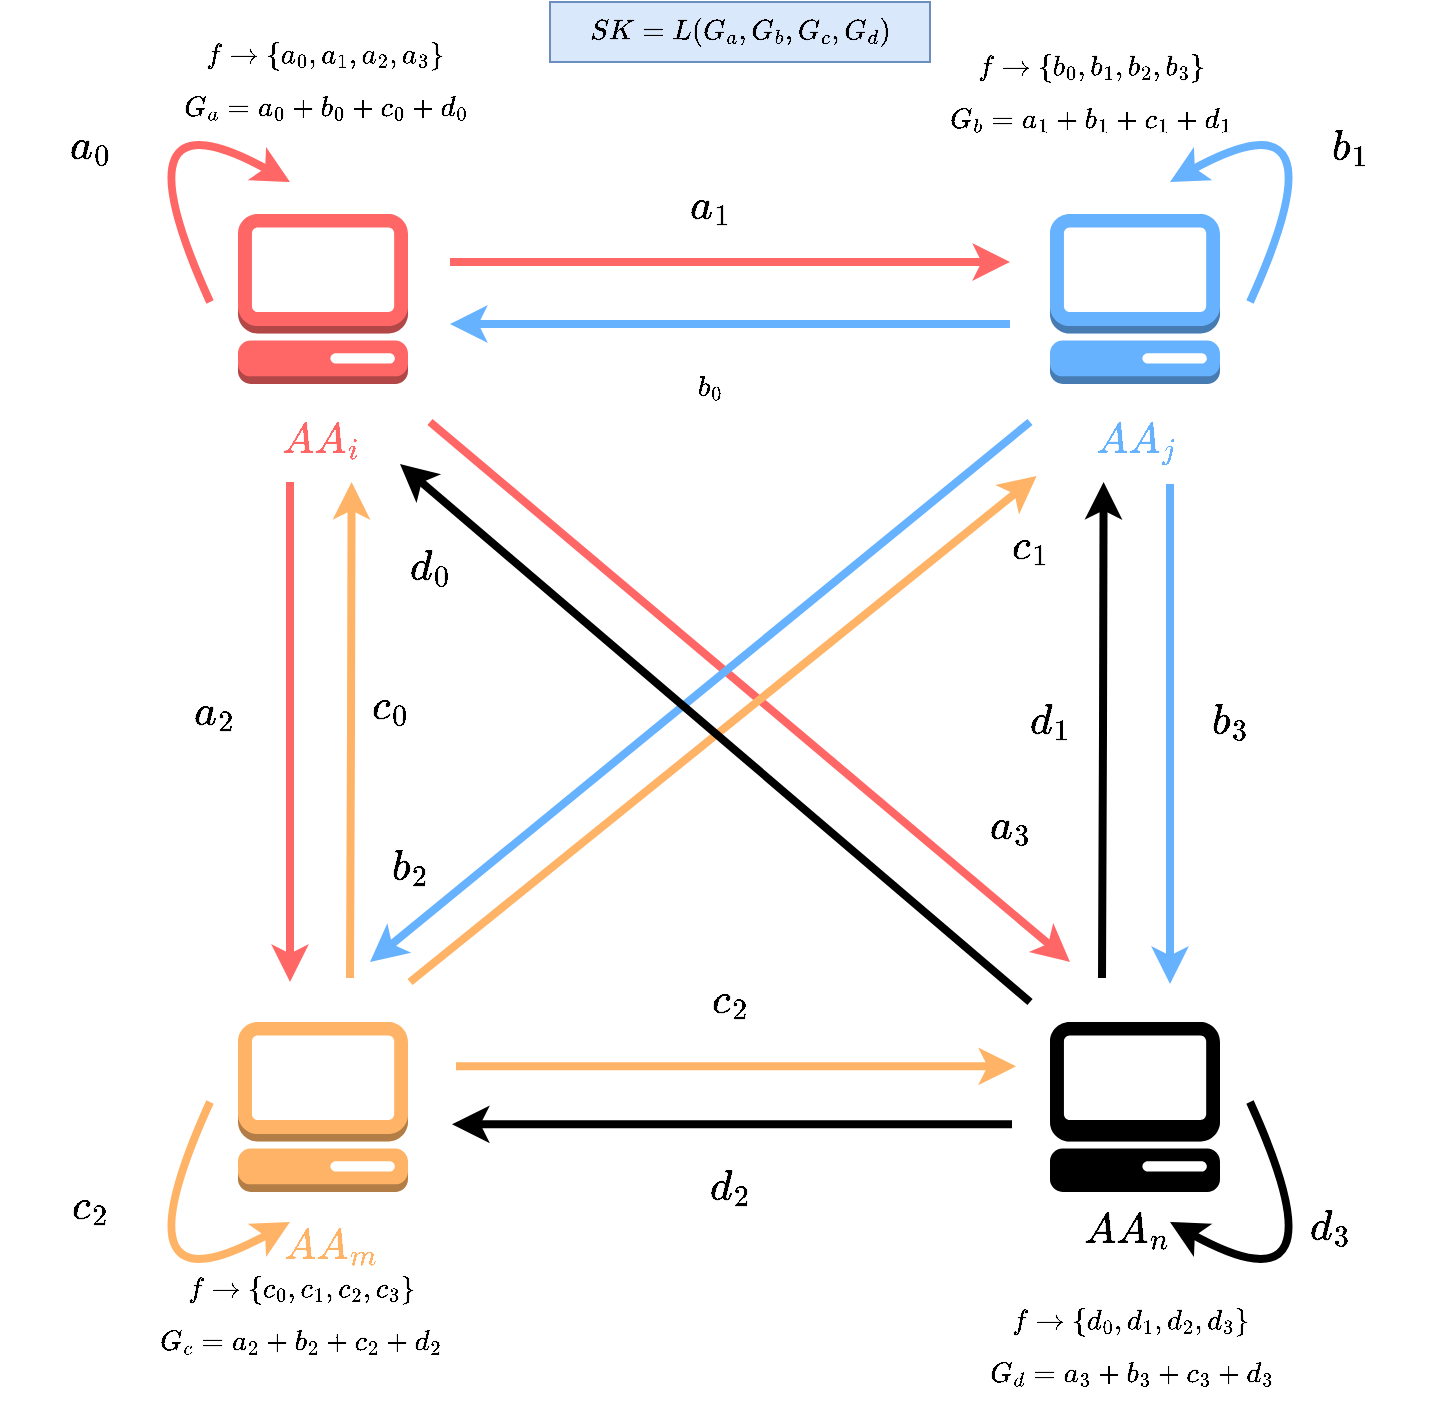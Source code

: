 <mxfile version="24.0.6" type="github">
  <diagram name="第 1 页" id="LsWW6O-D7fb_G-EvKzW0">
    <mxGraphModel dx="1434" dy="772" grid="1" gridSize="10" guides="1" tooltips="1" connect="1" arrows="1" fold="1" page="1" pageScale="1" pageWidth="827" pageHeight="1169" math="1" shadow="0">
      <root>
        <mxCell id="0" />
        <mxCell id="1" parent="0" />
        <mxCell id="9IdHVp8q6OA4bG9y2jCa-9" value="" style="outlineConnect=0;dashed=0;verticalLabelPosition=bottom;verticalAlign=top;align=center;html=1;shape=mxgraph.aws3.management_console;fillColor=#FF6666;spacing=2;strokeColor=#82b366;fontFamily=Helvetica;fontSize=18;strokeWidth=4;" parent="1" vertex="1">
          <mxGeometry x="154" y="436" width="85" height="85" as="geometry" />
        </mxCell>
        <mxCell id="9IdHVp8q6OA4bG9y2jCa-10" value="" style="outlineConnect=0;dashed=0;verticalLabelPosition=bottom;verticalAlign=top;align=center;html=1;shape=mxgraph.aws3.management_console;fillColor=#FFB366;spacing=2;strokeColor=#d79b00;fontFamily=Helvetica;fontSize=18;" parent="1" vertex="1">
          <mxGeometry x="154" y="840" width="85" height="85" as="geometry" />
        </mxCell>
        <mxCell id="9IdHVp8q6OA4bG9y2jCa-11" value="" style="outlineConnect=0;dashed=0;verticalLabelPosition=bottom;verticalAlign=top;align=center;html=1;shape=mxgraph.aws3.management_console;fillColor=#000000;spacing=2;strokeColor=#9673a6;fontFamily=Helvetica;fontSize=18;" parent="1" vertex="1">
          <mxGeometry x="560" y="840" width="85" height="85" as="geometry" />
        </mxCell>
        <mxCell id="9IdHVp8q6OA4bG9y2jCa-12" value="" style="outlineConnect=0;dashed=0;verticalLabelPosition=bottom;verticalAlign=top;align=center;html=1;shape=mxgraph.aws3.management_console;fillColor=#66B2FF;spacing=2;strokeColor=#6c8ebf;fontFamily=Helvetica;fontSize=18;strokeWidth=4;" parent="1" vertex="1">
          <mxGeometry x="560" y="436" width="85" height="85" as="geometry" />
        </mxCell>
        <mxCell id="9IdHVp8q6OA4bG9y2jCa-15" value="" style="endArrow=classic;html=1;rounded=0;strokeWidth=4;strokeColor=#FF6666;fontSize=18;" parent="1" edge="1">
          <mxGeometry width="50" height="50" relative="1" as="geometry">
            <mxPoint x="260" y="460" as="sourcePoint" />
            <mxPoint x="540" y="460" as="targetPoint" />
          </mxGeometry>
        </mxCell>
        <mxCell id="9IdHVp8q6OA4bG9y2jCa-17" value="" style="edgeStyle=orthogonalEdgeStyle;html=1;endArrow=classic;elbow=vertical;startArrow=none;endFill=1;strokeColor=#66B2FF;rounded=0;strokeWidth=4;fontSize=18;" parent="1" edge="1">
          <mxGeometry width="100" relative="1" as="geometry">
            <mxPoint x="540" y="491" as="sourcePoint" />
            <mxPoint x="260" y="491" as="targetPoint" />
          </mxGeometry>
        </mxCell>
        <mxCell id="9IdHVp8q6OA4bG9y2jCa-18" value="&lt;font style=&quot;font-size: 18px;&quot; color=&quot;#ff6666&quot;&gt;$$AA_i$$&lt;/font&gt;" style="text;html=1;align=center;verticalAlign=middle;resizable=0;points=[];autosize=1;strokeColor=none;fillColor=none;fontSize=18;strokeWidth=4;" parent="1" vertex="1">
          <mxGeometry x="145" y="530" width="100" height="40" as="geometry" />
        </mxCell>
        <mxCell id="9IdHVp8q6OA4bG9y2jCa-19" value="&lt;font style=&quot;font-size: 18px;&quot; color=&quot;#66b2ff&quot;&gt;$$AA_j$$&lt;/font&gt;" style="text;html=1;align=center;verticalAlign=middle;resizable=0;points=[];autosize=1;strokeColor=none;fillColor=none;fontSize=18;strokeWidth=4;" parent="1" vertex="1">
          <mxGeometry x="552.5" y="530" width="100" height="40" as="geometry" />
        </mxCell>
        <mxCell id="9IdHVp8q6OA4bG9y2jCa-21" value="&lt;font style=&quot;font-size: 18px;&quot;&gt;$$AA_n$$&lt;/font&gt;" style="text;html=1;align=center;verticalAlign=middle;resizable=0;points=[];autosize=1;strokeColor=none;fillColor=none;fontSize=18;fontColor=#000000;" parent="1" vertex="1">
          <mxGeometry x="542.5" y="925" width="110" height="40" as="geometry" />
        </mxCell>
        <mxCell id="9IdHVp8q6OA4bG9y2jCa-23" value="&lt;font style=&quot;font-size: 18px;&quot; color=&quot;#ffb366&quot;&gt;$$AA_m$$&lt;/font&gt;" style="text;html=1;align=center;verticalAlign=middle;resizable=0;points=[];autosize=1;strokeColor=none;fillColor=none;fontSize=18;" parent="1" vertex="1">
          <mxGeometry x="145" y="933" width="110" height="40" as="geometry" />
        </mxCell>
        <mxCell id="SiTae46YhSQeUBweOZPs-1" value="" style="endArrow=classic;html=1;rounded=0;strokeWidth=4;strokeColor=#FF6666;fontSize=18;" edge="1" parent="1">
          <mxGeometry width="50" height="50" relative="1" as="geometry">
            <mxPoint x="180" y="570" as="sourcePoint" />
            <mxPoint x="180" y="820" as="targetPoint" />
          </mxGeometry>
        </mxCell>
        <mxCell id="SiTae46YhSQeUBweOZPs-2" value="" style="endArrow=classic;html=1;rounded=0;strokeWidth=4;strokeColor=#FF6666;fontSize=18;" edge="1" parent="1">
          <mxGeometry width="50" height="50" relative="1" as="geometry">
            <mxPoint x="249.999" y="540" as="sourcePoint" />
            <mxPoint x="570" y="810" as="targetPoint" />
          </mxGeometry>
        </mxCell>
        <mxCell id="SiTae46YhSQeUBweOZPs-4" value="" style="edgeStyle=orthogonalEdgeStyle;html=1;endArrow=classic;elbow=vertical;startArrow=none;endFill=1;strokeColor=#66B2FF;rounded=0;strokeWidth=4;fontSize=18;exitX=0.675;exitY=1;exitDx=0;exitDy=0;exitPerimeter=0;" edge="1" parent="1">
          <mxGeometry width="100" relative="1" as="geometry">
            <mxPoint x="620" y="571" as="sourcePoint" />
            <mxPoint x="620" y="821" as="targetPoint" />
          </mxGeometry>
        </mxCell>
        <mxCell id="SiTae46YhSQeUBweOZPs-7" value="" style="endArrow=classic;html=1;rounded=0;strokeColor=#66B2FF;strokeWidth=4;align=center;verticalAlign=middle;fontFamily=Helvetica;fontSize=18;fontColor=default;labelBackgroundColor=default;elbow=vertical;startArrow=none;endFill=1;" edge="1" parent="1">
          <mxGeometry width="50" height="50" relative="1" as="geometry">
            <mxPoint x="550" y="540" as="sourcePoint" />
            <mxPoint x="220" y="810" as="targetPoint" />
          </mxGeometry>
        </mxCell>
        <mxCell id="SiTae46YhSQeUBweOZPs-8" value="" style="endArrow=classic;html=1;rounded=0;strokeWidth=4;strokeColor=#FFB366;fontSize=18;" edge="1" parent="1">
          <mxGeometry width="50" height="50" relative="1" as="geometry">
            <mxPoint x="263" y="862.16" as="sourcePoint" />
            <mxPoint x="543" y="862.16" as="targetPoint" />
          </mxGeometry>
        </mxCell>
        <mxCell id="SiTae46YhSQeUBweOZPs-9" value="" style="edgeStyle=orthogonalEdgeStyle;html=1;endArrow=classic;elbow=vertical;startArrow=none;endFill=1;strokeColor=#000000;rounded=0;strokeWidth=4;fontSize=18;" edge="1" parent="1">
          <mxGeometry width="100" relative="1" as="geometry">
            <mxPoint x="541" y="891.16" as="sourcePoint" />
            <mxPoint x="261" y="891.16" as="targetPoint" />
          </mxGeometry>
        </mxCell>
        <mxCell id="SiTae46YhSQeUBweOZPs-10" value="" style="edgeStyle=orthogonalEdgeStyle;html=1;endArrow=classic;elbow=vertical;startArrow=none;endFill=1;strokeColor=#000000;rounded=0;strokeWidth=4;fontSize=18;entryX=0.283;entryY=1.05;entryDx=0;entryDy=0;entryPerimeter=0;" edge="1" parent="1">
          <mxGeometry width="100" relative="1" as="geometry">
            <mxPoint x="586" y="818" as="sourcePoint" />
            <mxPoint x="586.8" y="570" as="targetPoint" />
          </mxGeometry>
        </mxCell>
        <mxCell id="SiTae46YhSQeUBweOZPs-11" value="" style="edgeStyle=orthogonalEdgeStyle;html=1;endArrow=classic;elbow=vertical;startArrow=none;endFill=1;strokeColor=#FFB366;rounded=0;strokeWidth=4;fontSize=18;entryX=0.283;entryY=1.05;entryDx=0;entryDy=0;entryPerimeter=0;" edge="1" parent="1">
          <mxGeometry width="100" relative="1" as="geometry">
            <mxPoint x="210" y="818" as="sourcePoint" />
            <mxPoint x="210.8" y="570" as="targetPoint" />
          </mxGeometry>
        </mxCell>
        <mxCell id="SiTae46YhSQeUBweOZPs-12" value="" style="endArrow=classic;html=1;rounded=0;strokeColor=#FFB366;strokeWidth=4;align=center;verticalAlign=middle;fontFamily=Helvetica;fontSize=18;fontColor=default;labelBackgroundColor=default;elbow=vertical;startArrow=none;endFill=1;entryX=0.008;entryY=0.925;entryDx=0;entryDy=0;entryPerimeter=0;" edge="1" parent="1" target="9IdHVp8q6OA4bG9y2jCa-19">
          <mxGeometry width="50" height="50" relative="1" as="geometry">
            <mxPoint x="240" y="820" as="sourcePoint" />
            <mxPoint x="450" y="650" as="targetPoint" />
          </mxGeometry>
        </mxCell>
        <mxCell id="SiTae46YhSQeUBweOZPs-13" value="" style="endArrow=classic;html=1;rounded=0;strokeWidth=4;strokeColor=#000000;fontSize=18;fontColor=#000000;" edge="1" parent="1">
          <mxGeometry width="50" height="50" relative="1" as="geometry">
            <mxPoint x="550" y="830" as="sourcePoint" />
            <mxPoint x="235" y="561" as="targetPoint" />
          </mxGeometry>
        </mxCell>
        <mxCell id="SiTae46YhSQeUBweOZPs-26" value="" style="endArrow=classic;html=1;rounded=0;strokeWidth=4;strokeColor=#FF6666;fontSize=18;curved=1;" edge="1" parent="1">
          <mxGeometry width="50" height="50" relative="1" as="geometry">
            <mxPoint x="140" y="480" as="sourcePoint" />
            <mxPoint x="180" y="420" as="targetPoint" />
            <Array as="points">
              <mxPoint x="90" y="370" />
            </Array>
          </mxGeometry>
        </mxCell>
        <mxCell id="SiTae46YhSQeUBweOZPs-27" value="" style="endArrow=classic;html=1;rounded=0;strokeWidth=4;strokeColor=#66B2FF;fontSize=18;curved=1;" edge="1" parent="1">
          <mxGeometry width="50" height="50" relative="1" as="geometry">
            <mxPoint x="660" y="480" as="sourcePoint" />
            <mxPoint x="620" y="420" as="targetPoint" />
            <Array as="points">
              <mxPoint x="710" y="370" />
            </Array>
          </mxGeometry>
        </mxCell>
        <mxCell id="SiTae46YhSQeUBweOZPs-28" value="" style="endArrow=classic;html=1;rounded=0;strokeWidth=4;strokeColor=#FFB366;fontSize=18;curved=1;" edge="1" parent="1">
          <mxGeometry width="50" height="50" relative="1" as="geometry">
            <mxPoint x="140" y="880" as="sourcePoint" />
            <mxPoint x="180" y="940" as="targetPoint" />
            <Array as="points">
              <mxPoint x="90" y="990" />
            </Array>
          </mxGeometry>
        </mxCell>
        <mxCell id="SiTae46YhSQeUBweOZPs-29" value="" style="endArrow=classic;html=1;rounded=0;strokeWidth=4;strokeColor=#000000;fontSize=18;curved=1;" edge="1" parent="1">
          <mxGeometry width="50" height="50" relative="1" as="geometry">
            <mxPoint x="660" y="880" as="sourcePoint" />
            <mxPoint x="620" y="940" as="targetPoint" />
            <Array as="points">
              <mxPoint x="710" y="990" />
            </Array>
          </mxGeometry>
        </mxCell>
        <mxCell id="SiTae46YhSQeUBweOZPs-30" value="&lt;font style=&quot;font-size: 18px;&quot;&gt;$$a_1$$&lt;/font&gt;" style="text;html=1;align=center;verticalAlign=middle;resizable=0;points=[];autosize=1;strokeColor=none;fillColor=none;" vertex="1" parent="1">
          <mxGeometry x="345" y="413" width="90" height="40" as="geometry" />
        </mxCell>
        <mxCell id="SiTae46YhSQeUBweOZPs-31" value="$$b_0$$" style="text;html=1;align=center;verticalAlign=middle;resizable=0;points=[];autosize=1;strokeColor=none;fillColor=none;" vertex="1" parent="1">
          <mxGeometry x="355" y="508" width="70" height="30" as="geometry" />
        </mxCell>
        <mxCell id="SiTae46YhSQeUBweOZPs-32" value="$$SK=L(G_a,G_b,G_c,G_d)$$" style="text;html=1;align=center;verticalAlign=middle;resizable=0;points=[];autosize=1;strokeColor=#6c8ebf;fillColor=#dae8fc;" vertex="1" parent="1">
          <mxGeometry x="310" y="330" width="190" height="30" as="geometry" />
        </mxCell>
        <mxCell id="SiTae46YhSQeUBweOZPs-33" value="$$f\rightarrow \{a_0,a_1,a_2,a_3\}$$&lt;div&gt;$$G_a=a_0+b_0+c_0+d_0$$&lt;/div&gt;" style="text;html=1;align=center;verticalAlign=middle;resizable=0;points=[];autosize=1;strokeColor=none;fillColor=none;" vertex="1" parent="1">
          <mxGeometry x="86.5" y="350" width="220" height="40" as="geometry" />
        </mxCell>
        <mxCell id="SiTae46YhSQeUBweOZPs-34" value="$$f\rightarrow \{b_0,b_1,b_2,b_3\}$$&lt;div&gt;$$G_b=a_1+b_1+c_1+d_1$$&lt;br&gt;&lt;/div&gt;" style="text;html=1;align=center;verticalAlign=middle;resizable=0;points=[];autosize=1;strokeColor=none;fillColor=none;" vertex="1" parent="1">
          <mxGeometry x="470" y="363" width="220" height="40" as="geometry" />
        </mxCell>
        <mxCell id="SiTae46YhSQeUBweOZPs-35" value="$$f\rightarrow \{c_0,c_1,c_2,c_3\}$$&lt;div&gt;$$G_c=a_2+b_2+c_2+d_2$$&lt;br&gt;&lt;/div&gt;" style="text;html=1;align=center;verticalAlign=middle;resizable=0;points=[];autosize=1;strokeColor=none;fillColor=none;" vertex="1" parent="1">
          <mxGeometry x="75" y="974" width="220" height="40" as="geometry" />
        </mxCell>
        <mxCell id="SiTae46YhSQeUBweOZPs-36" value="$$f\rightarrow \{d_0,d_1,d_2,d_3\}$$&lt;div&gt;$$G_d=a_3+b_3+c_3+d_3$$&lt;br&gt;&lt;/div&gt;" style="text;html=1;align=center;verticalAlign=middle;resizable=0;points=[];autosize=1;" vertex="1" parent="1">
          <mxGeometry x="490" y="990" width="220" height="40" as="geometry" />
        </mxCell>
        <mxCell id="SiTae46YhSQeUBweOZPs-37" value="&lt;span style=&quot;color: rgb(0, 0, 0); font-family: Helvetica; font-size: 18px; font-style: normal; font-variant-ligatures: normal; font-variant-caps: normal; font-weight: 400; letter-spacing: normal; orphans: 2; text-align: center; text-indent: 0px; text-transform: none; widows: 2; word-spacing: 0px; -webkit-text-stroke-width: 0px; white-space: nowrap; background-color: rgb(251, 251, 251); text-decoration-thickness: initial; text-decoration-style: initial; text-decoration-color: initial; display: inline !important; float: none;&quot;&gt;$$a_2$$&lt;/span&gt;" style="text;whiteSpace=wrap;html=1;" vertex="1" parent="1">
          <mxGeometry x="130" y="650" width="30" height="50" as="geometry" />
        </mxCell>
        <mxCell id="SiTae46YhSQeUBweOZPs-38" value="&lt;font style=&quot;font-size: 18px;&quot;&gt;$$a_3$$&lt;/font&gt;" style="text;html=1;align=center;verticalAlign=middle;resizable=0;points=[];autosize=1;strokeColor=none;fillColor=none;" vertex="1" parent="1">
          <mxGeometry x="495" y="723" width="90" height="40" as="geometry" />
        </mxCell>
        <mxCell id="SiTae46YhSQeUBweOZPs-39" value="&lt;span style=&quot;font-size: 18px;&quot;&gt;$$a_0$$&lt;/span&gt;" style="text;html=1;align=center;verticalAlign=middle;resizable=0;points=[];autosize=1;strokeColor=none;fillColor=none;" vertex="1" parent="1">
          <mxGeometry x="35" y="383" width="90" height="40" as="geometry" />
        </mxCell>
        <mxCell id="SiTae46YhSQeUBweOZPs-40" value="&lt;span style=&quot;font-size: 18px;&quot;&gt;$$b_1$$&lt;/span&gt;" style="text;html=1;align=center;verticalAlign=middle;resizable=0;points=[];autosize=1;strokeColor=none;fillColor=none;" vertex="1" parent="1">
          <mxGeometry x="665" y="383" width="90" height="40" as="geometry" />
        </mxCell>
        <mxCell id="SiTae46YhSQeUBweOZPs-41" value="&lt;span style=&quot;font-size: 18px;&quot;&gt;$$b_2$$&lt;/span&gt;" style="text;html=1;align=center;verticalAlign=middle;resizable=0;points=[];autosize=1;strokeColor=none;fillColor=none;" vertex="1" parent="1">
          <mxGeometry x="195" y="743" width="90" height="40" as="geometry" />
        </mxCell>
        <mxCell id="SiTae46YhSQeUBweOZPs-42" value="&lt;span style=&quot;font-size: 18px;&quot;&gt;$$b_3$$&lt;/span&gt;" style="text;html=1;align=center;verticalAlign=middle;resizable=0;points=[];autosize=1;strokeColor=none;fillColor=none;" vertex="1" parent="1">
          <mxGeometry x="605" y="670" width="90" height="40" as="geometry" />
        </mxCell>
        <mxCell id="SiTae46YhSQeUBweOZPs-43" value="&lt;span style=&quot;font-size: 18px;&quot;&gt;$$c_2$$&lt;/span&gt;" style="text;html=1;align=center;verticalAlign=middle;resizable=0;points=[];autosize=1;strokeColor=none;fillColor=none;" vertex="1" parent="1">
          <mxGeometry x="35" y="913" width="90" height="40" as="geometry" />
        </mxCell>
        <mxCell id="SiTae46YhSQeUBweOZPs-44" value="&lt;span style=&quot;font-size: 18px;&quot;&gt;$$d_3$$&lt;/span&gt;" style="text;html=1;align=center;verticalAlign=middle;resizable=0;points=[];autosize=1;strokeColor=none;fillColor=none;" vertex="1" parent="1">
          <mxGeometry x="655" y="923" width="90" height="40" as="geometry" />
        </mxCell>
        <mxCell id="SiTae46YhSQeUBweOZPs-45" value="&lt;span style=&quot;font-size: 18px;&quot;&gt;$$c_0$$&lt;/span&gt;" style="text;html=1;align=center;verticalAlign=middle;resizable=0;points=[];autosize=1;strokeColor=none;fillColor=none;" vertex="1" parent="1">
          <mxGeometry x="185" y="663" width="90" height="40" as="geometry" />
        </mxCell>
        <mxCell id="SiTae46YhSQeUBweOZPs-46" value="&lt;span style=&quot;font-size: 18px;&quot;&gt;$$c_1$$&lt;/span&gt;" style="text;html=1;align=center;verticalAlign=middle;resizable=0;points=[];autosize=1;strokeColor=none;fillColor=none;" vertex="1" parent="1">
          <mxGeometry x="505" y="583" width="90" height="40" as="geometry" />
        </mxCell>
        <mxCell id="SiTae46YhSQeUBweOZPs-47" value="&lt;span style=&quot;font-size: 18px;&quot;&gt;$$c_2$$&lt;/span&gt;" style="text;html=1;align=center;verticalAlign=middle;resizable=0;points=[];autosize=1;strokeColor=none;fillColor=none;" vertex="1" parent="1">
          <mxGeometry x="355" y="810" width="90" height="40" as="geometry" />
        </mxCell>
        <mxCell id="SiTae46YhSQeUBweOZPs-48" value="&lt;span style=&quot;font-size: 18px;&quot;&gt;$$d_0$$&lt;/span&gt;" style="text;html=1;align=center;verticalAlign=middle;resizable=0;points=[];autosize=1;strokeColor=none;fillColor=none;" vertex="1" parent="1">
          <mxGeometry x="205" y="593" width="90" height="40" as="geometry" />
        </mxCell>
        <mxCell id="SiTae46YhSQeUBweOZPs-49" value="&lt;span style=&quot;font-size: 18px;&quot;&gt;$$d_1$$&lt;/span&gt;" style="text;html=1;align=center;verticalAlign=middle;resizable=0;points=[];autosize=1;strokeColor=none;fillColor=none;" vertex="1" parent="1">
          <mxGeometry x="515" y="670" width="90" height="40" as="geometry" />
        </mxCell>
        <mxCell id="SiTae46YhSQeUBweOZPs-50" value="&lt;span style=&quot;font-size: 18px;&quot;&gt;$$d_2$$&lt;/span&gt;" style="text;html=1;align=center;verticalAlign=middle;resizable=0;points=[];autosize=1;strokeColor=none;fillColor=none;" vertex="1" parent="1">
          <mxGeometry x="355" y="903" width="90" height="40" as="geometry" />
        </mxCell>
      </root>
    </mxGraphModel>
  </diagram>
</mxfile>
